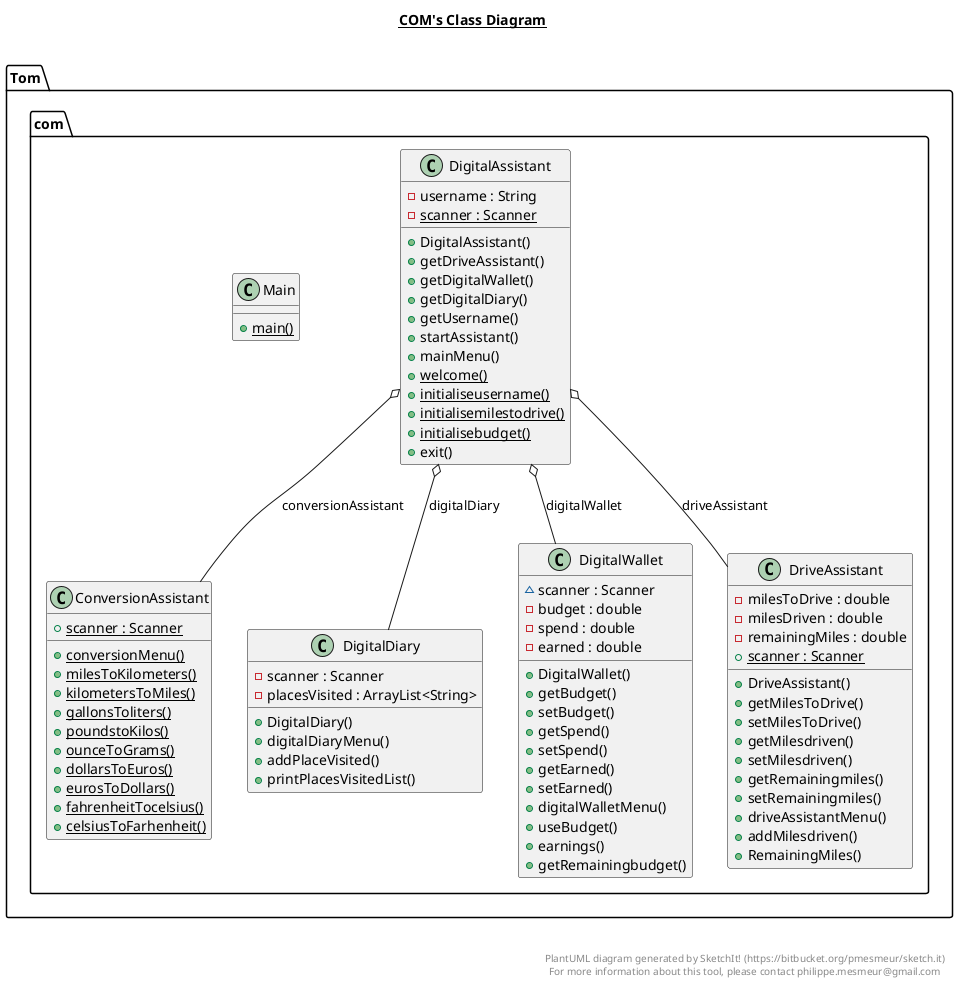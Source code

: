 @startuml

title __COM's Class Diagram__\n

  namespace Tom.com {
    class Tom.com.ConversionAssistant {
        {static} + scanner : Scanner
        {static} + conversionMenu()
        {static} + milesToKilometers()
        {static} + kilometersToMiles()
        {static} + gallonsToliters()
        {static} + poundstoKilos()
        {static} + ounceToGrams()
        {static} + dollarsToEuros()
        {static} + eurosToDollars()
        {static} + fahrenheitTocelsius()
        {static} + celsiusToFarhenheit()
    }
  }
  

  namespace Tom.com {
    class Tom.com.DigitalAssistant {
        - username : String
        {static} - scanner : Scanner
        + DigitalAssistant()
        + getDriveAssistant()
        + getDigitalWallet()
        + getDigitalDiary()
        + getUsername()
        + startAssistant()
        + mainMenu()
        {static} + welcome()
        {static} + initialiseusername()
        {static} + initialisemilestodrive()
        {static} + initialisebudget()
        + exit()
    }
  }
  

  namespace Tom.com {
    class Tom.com.DigitalDiary {
        - scanner : Scanner
        - placesVisited : ArrayList<String>
        + DigitalDiary()
        + digitalDiaryMenu()
        + addPlaceVisited()
        + printPlacesVisitedList()
    }
  }
  

  namespace Tom.com {
    class Tom.com.DigitalWallet {
        ~ scanner : Scanner
        - budget : double
        - spend : double
        - earned : double
        + DigitalWallet()
        + getBudget()
        + setBudget()
        + getSpend()
        + setSpend()
        + getEarned()
        + setEarned()
        + digitalWalletMenu()
        + useBudget()
        + earnings()
        + getRemainingbudget()
    }
  }
  

  namespace Tom.com {
    class Tom.com.DriveAssistant {
        - milesToDrive : double
        - milesDriven : double
        - remainingMiles : double
        {static} + scanner : Scanner
        + DriveAssistant()
        + getMilesToDrive()
        + setMilesToDrive()
        + getMilesdriven()
        + setMilesdriven()
        + getRemainingmiles()
        + setRemainingmiles()
        + driveAssistantMenu()
        + addMilesdriven()
        + RemainingMiles()
    }
  }
  

  namespace Tom.com {
    class Tom.com.Main {
        {static} + main()
    }
  }
  

  Tom.com.DigitalAssistant o-- Tom.com.DriveAssistant : driveAssistant
  Tom.com.DigitalAssistant o-- Tom.com.DigitalWallet : digitalWallet
  Tom.com.DigitalAssistant o-- Tom.com.ConversionAssistant : conversionAssistant
  Tom.com.DigitalAssistant o-- Tom.com.DigitalDiary : digitalDiary


right footer


PlantUML diagram generated by SketchIt! (https://bitbucket.org/pmesmeur/sketch.it)
For more information about this tool, please contact philippe.mesmeur@gmail.com
endfooter

@enduml
